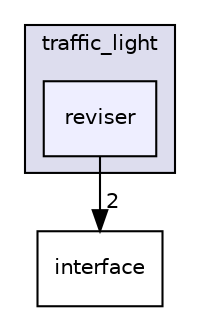 digraph "modules/perception/traffic_light/reviser" {
  compound=true
  node [ fontsize="10", fontname="Helvetica"];
  edge [ labelfontsize="10", labelfontname="Helvetica"];
  subgraph clusterdir_259d8cba57c282fe549a96238c660ace {
    graph [ bgcolor="#ddddee", pencolor="black", label="traffic_light" fontname="Helvetica", fontsize="10", URL="dir_259d8cba57c282fe549a96238c660ace.html"]
  dir_f05718f2fd2dbe3181b014c8ac8c94bd [shape=box, label="reviser", style="filled", fillcolor="#eeeeff", pencolor="black", URL="dir_f05718f2fd2dbe3181b014c8ac8c94bd.html"];
  }
  dir_e6b59c7214001c824cfd48ec013b984d [shape=box label="interface" URL="dir_e6b59c7214001c824cfd48ec013b984d.html"];
  dir_f05718f2fd2dbe3181b014c8ac8c94bd->dir_e6b59c7214001c824cfd48ec013b984d [headlabel="2", labeldistance=1.5 headhref="dir_000172_000167.html"];
}
